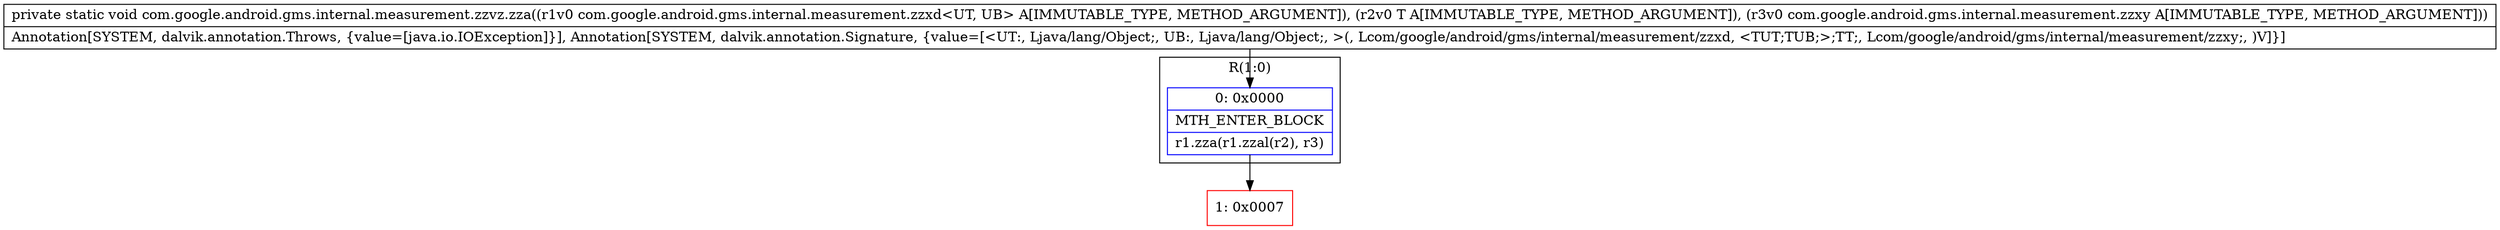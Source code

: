 digraph "CFG forcom.google.android.gms.internal.measurement.zzvz.zza(Lcom\/google\/android\/gms\/internal\/measurement\/zzxd;Ljava\/lang\/Object;Lcom\/google\/android\/gms\/internal\/measurement\/zzxy;)V" {
subgraph cluster_Region_1196352112 {
label = "R(1:0)";
node [shape=record,color=blue];
Node_0 [shape=record,label="{0\:\ 0x0000|MTH_ENTER_BLOCK\l|r1.zza(r1.zzal(r2), r3)\l}"];
}
Node_1 [shape=record,color=red,label="{1\:\ 0x0007}"];
MethodNode[shape=record,label="{private static void com.google.android.gms.internal.measurement.zzvz.zza((r1v0 com.google.android.gms.internal.measurement.zzxd\<UT, UB\> A[IMMUTABLE_TYPE, METHOD_ARGUMENT]), (r2v0 T A[IMMUTABLE_TYPE, METHOD_ARGUMENT]), (r3v0 com.google.android.gms.internal.measurement.zzxy A[IMMUTABLE_TYPE, METHOD_ARGUMENT]))  | Annotation[SYSTEM, dalvik.annotation.Throws, \{value=[java.io.IOException]\}], Annotation[SYSTEM, dalvik.annotation.Signature, \{value=[\<UT:, Ljava\/lang\/Object;, UB:, Ljava\/lang\/Object;, \>(, Lcom\/google\/android\/gms\/internal\/measurement\/zzxd, \<TUT;TUB;\>;TT;, Lcom\/google\/android\/gms\/internal\/measurement\/zzxy;, )V]\}]\l}"];
MethodNode -> Node_0;
Node_0 -> Node_1;
}

